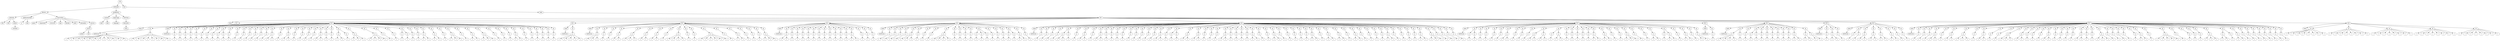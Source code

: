 digraph Tree {
	"t0" [label = "TEI"];
	"t1" [label = "teiHeader"];
	"t2" [label = "fileDesc"];
	"t3" [label = "titleStmt"];
	"t4" [label = "title"];
	"t5" [label = "title"];
	"t6" [label = "author"];
	"t7" [label = "surname"];
	"t8" [label = "publicationStmt"];
	"t9" [label = "p"];
	"t10" [label = "idno"];
	"t11" [label = "sourceDesc"];
	"t12" [label = "genre"];
	"t13" [label = "inspiration"];
	"t14" [label = "structure"];
	"t15" [label = "type"];
	"t16" [label = "periode"];
	"t17" [label = "taille"];
	"t18" [label = "permalien"];
	"t19" [label = "sources"];
	"t20" [label = "source"];
	"t21" [label = "author"];
	"t22" [label = "text"];
	"t23" [label = "profileDesc"];
	"t24" [label = "creation"];
	"t25" [label = "date"];
	"t26" [label = "date"];
	"t27" [label = "langUsage"];
	"t28" [label = "language"];
	"t29" [label = "textClass"];
	"t30" [label = "keywords"];
	"t31" [label = "term"];
	"t32" [label = "text"];
	"t33" [label = "body"];
	"t34" [label = "div1"];
	"t35" [label = "head"];
	"t36" [label = "div2"];
	"t37" [label = "head"];
	"t38" [label = "listPerson"];
	"t39" [label = "sp"];
	"t40" [label = "p"];
	"t41" [label = "s"];
	"t42" [label = "s"];
	"t43" [label = "s"];
	"t44" [label = "s"];
	"t45" [label = "s"];
	"t46" [label = "s"];
	"t47" [label = "s"];
	"t48" [label = "s"];
	"t49" [label = "s"];
	"t50" [label = "s"];
	"t51" [label = "s"];
	"t52" [label = "s"];
	"t53" [label = "p"];
	"t54" [label = "s"];
	"t55" [label = "s"];
	"t56" [label = "s"];
	"t57" [label = "s"];
	"t58" [label = "s"];
	"t59" [label = "s"];
	"t60" [label = "s"];
	"t61" [label = "s"];
	"t62" [label = "div2"];
	"t63" [label = "head"];
	"t64" [label = "listPerson"];
	"t65" [label = "sp"];
	"t66" [label = "p"];
	"t67" [label = "s"];
	"t68" [label = "sp"];
	"t69" [label = "p"];
	"t70" [label = "s"];
	"t71" [label = "sp"];
	"t72" [label = "p"];
	"t73" [label = "s"];
	"t74" [label = "sp"];
	"t75" [label = "p"];
	"t76" [label = "s"];
	"t77" [label = "sp"];
	"t78" [label = "p"];
	"t79" [label = "s"];
	"t80" [label = "sp"];
	"t81" [label = "p"];
	"t82" [label = "s"];
	"t83" [label = "sp"];
	"t84" [label = "p"];
	"t85" [label = "s"];
	"t86" [label = "sp"];
	"t87" [label = "p"];
	"t88" [label = "s"];
	"t89" [label = "sp"];
	"t90" [label = "p"];
	"t91" [label = "s"];
	"t92" [label = "p"];
	"t93" [label = "s"];
	"t94" [label = "sp"];
	"t95" [label = "p"];
	"t96" [label = "s"];
	"t97" [label = "sp"];
	"t98" [label = "p"];
	"t99" [label = "s"];
	"t100" [label = "sp"];
	"t101" [label = "p"];
	"t102" [label = "s"];
	"t103" [label = "sp"];
	"t104" [label = "p"];
	"t105" [label = "s"];
	"t106" [label = "sp"];
	"t107" [label = "p"];
	"t108" [label = "s"];
	"t109" [label = "sp"];
	"t110" [label = "p"];
	"t111" [label = "s"];
	"t112" [label = "sp"];
	"t113" [label = "p"];
	"t114" [label = "s"];
	"t115" [label = "sp"];
	"t116" [label = "p"];
	"t117" [label = "s"];
	"t118" [label = "s"];
	"t119" [label = "sp"];
	"t120" [label = "p"];
	"t121" [label = "s"];
	"t122" [label = "sp"];
	"t123" [label = "p"];
	"t124" [label = "s"];
	"t125" [label = "s"];
	"t126" [label = "sp"];
	"t127" [label = "p"];
	"t128" [label = "s"];
	"t129" [label = "sp"];
	"t130" [label = "p"];
	"t131" [label = "s"];
	"t132" [label = "sp"];
	"t133" [label = "p"];
	"t134" [label = "s"];
	"t135" [label = "sp"];
	"t136" [label = "p"];
	"t137" [label = "s"];
	"t138" [label = "sp"];
	"t139" [label = "p"];
	"t140" [label = "s"];
	"t141" [label = "s"];
	"t142" [label = "sp"];
	"t143" [label = "p"];
	"t144" [label = "s"];
	"t145" [label = "sp"];
	"t146" [label = "p"];
	"t147" [label = "s"];
	"t148" [label = "sp"];
	"t149" [label = "p"];
	"t150" [label = "s"];
	"t151" [label = "s"];
	"t152" [label = "p"];
	"t153" [label = "s"];
	"t154" [label = "sp"];
	"t155" [label = "p"];
	"t156" [label = "s"];
	"t157" [label = "s"];
	"t158" [label = "s"];
	"t159" [label = "sp"];
	"t160" [label = "p"];
	"t161" [label = "s"];
	"t162" [label = "s"];
	"t163" [label = "s"];
	"t164" [label = "s"];
	"t165" [label = "sp"];
	"t166" [label = "p"];
	"t167" [label = "s"];
	"t168" [label = "sp"];
	"t169" [label = "p"];
	"t170" [label = "s"];
	"t171" [label = "sp"];
	"t172" [label = "p"];
	"t173" [label = "s"];
	"t174" [label = "p"];
	"t175" [label = "s"];
	"t176" [label = "sp"];
	"t177" [label = "p"];
	"t178" [label = "s"];
	"t179" [label = "sp"];
	"t180" [label = "p"];
	"t181" [label = "s"];
	"t182" [label = "sp"];
	"t183" [label = "p"];
	"t184" [label = "s"];
	"t185" [label = "s"];
	"t186" [label = "sp"];
	"t187" [label = "p"];
	"t188" [label = "s"];
	"t189" [label = "s"];
	"t190" [label = "sp"];
	"t191" [label = "p"];
	"t192" [label = "s"];
	"t193" [label = "sp"];
	"t194" [label = "p"];
	"t195" [label = "s"];
	"t196" [label = "s"];
	"t197" [label = "s"];
	"t198" [label = "sp"];
	"t199" [label = "p"];
	"t200" [label = "s"];
	"t201" [label = "sp"];
	"t202" [label = "p"];
	"t203" [label = "s"];
	"t204" [label = "s"];
	"t205" [label = "sp"];
	"t206" [label = "p"];
	"t207" [label = "s"];
	"t208" [label = "s"];
	"t209" [label = "s"];
	"t210" [label = "sp"];
	"t211" [label = "p"];
	"t212" [label = "s"];
	"t213" [label = "sp"];
	"t214" [label = "p"];
	"t215" [label = "s"];
	"t216" [label = "sp"];
	"t217" [label = "p"];
	"t218" [label = "s"];
	"t219" [label = "sp"];
	"t220" [label = "p"];
	"t221" [label = "s"];
	"t222" [label = "s"];
	"t223" [label = "sp"];
	"t224" [label = "p"];
	"t225" [label = "s"];
	"t226" [label = "sp"];
	"t227" [label = "p"];
	"t228" [label = "s"];
	"t229" [label = "sp"];
	"t230" [label = "p"];
	"t231" [label = "s"];
	"t232" [label = "sp"];
	"t233" [label = "p"];
	"t234" [label = "s"];
	"t235" [label = "sp"];
	"t236" [label = "p"];
	"t237" [label = "s"];
	"t238" [label = "sp"];
	"t239" [label = "p"];
	"t240" [label = "s"];
	"t241" [label = "div2"];
	"t242" [label = "head"];
	"t243" [label = "listPerson"];
	"t244" [label = "sp"];
	"t245" [label = "p"];
	"t246" [label = "s"];
	"t247" [label = "s"];
	"t248" [label = "s"];
	"t249" [label = "s"];
	"t250" [label = "s"];
	"t251" [label = "div2"];
	"t252" [label = "head"];
	"t253" [label = "listPerson"];
	"t254" [label = "sp"];
	"t255" [label = "p"];
	"t256" [label = "s"];
	"t257" [label = "s"];
	"t258" [label = "s"];
	"t259" [label = "sp"];
	"t260" [label = "p"];
	"t261" [label = "s"];
	"t262" [label = "sp"];
	"t263" [label = "p"];
	"t264" [label = "s"];
	"t265" [label = "sp"];
	"t266" [label = "p"];
	"t267" [label = "s"];
	"t268" [label = "s"];
	"t269" [label = "sp"];
	"t270" [label = "p"];
	"t271" [label = "s"];
	"t272" [label = "s"];
	"t273" [label = "s"];
	"t274" [label = "sp"];
	"t275" [label = "p"];
	"t276" [label = "s"];
	"t277" [label = "s"];
	"t278" [label = "sp"];
	"t279" [label = "p"];
	"t280" [label = "s"];
	"t281" [label = "s"];
	"t282" [label = "sp"];
	"t283" [label = "p"];
	"t284" [label = "s"];
	"t285" [label = "sp"];
	"t286" [label = "p"];
	"t287" [label = "s"];
	"t288" [label = "s"];
	"t289" [label = "s"];
	"t290" [label = "s"];
	"t291" [label = "sp"];
	"t292" [label = "p"];
	"t293" [label = "s"];
	"t294" [label = "sp"];
	"t295" [label = "p"];
	"t296" [label = "s"];
	"t297" [label = "sp"];
	"t298" [label = "p"];
	"t299" [label = "s"];
	"t300" [label = "s"];
	"t301" [label = "s"];
	"t302" [label = "s"];
	"t303" [label = "s"];
	"t304" [label = "s"];
	"t305" [label = "sp"];
	"t306" [label = "p"];
	"t307" [label = "s"];
	"t308" [label = "sp"];
	"t309" [label = "p"];
	"t310" [label = "s"];
	"t311" [label = "s"];
	"t312" [label = "sp"];
	"t313" [label = "p"];
	"t314" [label = "s"];
	"t315" [label = "sp"];
	"t316" [label = "p"];
	"t317" [label = "s"];
	"t318" [label = "sp"];
	"t319" [label = "p"];
	"t320" [label = "s"];
	"t321" [label = "sp"];
	"t322" [label = "p"];
	"t323" [label = "s"];
	"t324" [label = "s"];
	"t325" [label = "s"];
	"t326" [label = "div2"];
	"t327" [label = "head"];
	"t328" [label = "listPerson"];
	"t329" [label = "sp"];
	"t330" [label = "p"];
	"t331" [label = "s"];
	"t332" [label = "s"];
	"t333" [label = "sp"];
	"t334" [label = "p"];
	"t335" [label = "s"];
	"t336" [label = "sp"];
	"t337" [label = "p"];
	"t338" [label = "s"];
	"t339" [label = "sp"];
	"t340" [label = "p"];
	"t341" [label = "s"];
	"t342" [label = "sp"];
	"t343" [label = "p"];
	"t344" [label = "s"];
	"t345" [label = "sp"];
	"t346" [label = "p"];
	"t347" [label = "s"];
	"t348" [label = "sp"];
	"t349" [label = "p"];
	"t350" [label = "s"];
	"t351" [label = "sp"];
	"t352" [label = "p"];
	"t353" [label = "s"];
	"t354" [label = "sp"];
	"t355" [label = "p"];
	"t356" [label = "s"];
	"t357" [label = "sp"];
	"t358" [label = "p"];
	"t359" [label = "s"];
	"t360" [label = "sp"];
	"t361" [label = "p"];
	"t362" [label = "s"];
	"t363" [label = "sp"];
	"t364" [label = "p"];
	"t365" [label = "s"];
	"t366" [label = "sp"];
	"t367" [label = "p"];
	"t368" [label = "s"];
	"t369" [label = "s"];
	"t370" [label = "sp"];
	"t371" [label = "p"];
	"t372" [label = "s"];
	"t373" [label = "sp"];
	"t374" [label = "p"];
	"t375" [label = "s"];
	"t376" [label = "sp"];
	"t377" [label = "p"];
	"t378" [label = "s"];
	"t379" [label = "div2"];
	"t380" [label = "head"];
	"t381" [label = "listPerson"];
	"t382" [label = "sp"];
	"t383" [label = "p"];
	"t384" [label = "s"];
	"t385" [label = "sp"];
	"t386" [label = "p"];
	"t387" [label = "s"];
	"t388" [label = "sp"];
	"t389" [label = "p"];
	"t390" [label = "s"];
	"t391" [label = "sp"];
	"t392" [label = "p"];
	"t393" [label = "s"];
	"t394" [label = "sp"];
	"t395" [label = "p"];
	"t396" [label = "s"];
	"t397" [label = "s"];
	"t398" [label = "s"];
	"t399" [label = "sp"];
	"t400" [label = "p"];
	"t401" [label = "s"];
	"t402" [label = "sp"];
	"t403" [label = "p"];
	"t404" [label = "s"];
	"t405" [label = "sp"];
	"t406" [label = "p"];
	"t407" [label = "s"];
	"t408" [label = "sp"];
	"t409" [label = "p"];
	"t410" [label = "s"];
	"t411" [label = "s"];
	"t412" [label = "s"];
	"t413" [label = "s"];
	"t414" [label = "sp"];
	"t415" [label = "p"];
	"t416" [label = "s"];
	"t417" [label = "sp"];
	"t418" [label = "p"];
	"t419" [label = "s"];
	"t420" [label = "sp"];
	"t421" [label = "p"];
	"t422" [label = "s"];
	"t423" [label = "sp"];
	"t424" [label = "p"];
	"t425" [label = "s"];
	"t426" [label = "sp"];
	"t427" [label = "p"];
	"t428" [label = "s"];
	"t429" [label = "p"];
	"t430" [label = "s"];
	"t431" [label = "p"];
	"t432" [label = "s"];
	"t433" [label = "sp"];
	"t434" [label = "p"];
	"t435" [label = "s"];
	"t436" [label = "sp"];
	"t437" [label = "p"];
	"t438" [label = "s"];
	"t439" [label = "sp"];
	"t440" [label = "p"];
	"t441" [label = "s"];
	"t442" [label = "sp"];
	"t443" [label = "p"];
	"t444" [label = "s"];
	"t445" [label = "p"];
	"t446" [label = "s"];
	"t447" [label = "sp"];
	"t448" [label = "p"];
	"t449" [label = "s"];
	"t450" [label = "s"];
	"t451" [label = "sp"];
	"t452" [label = "p"];
	"t453" [label = "s"];
	"t454" [label = "div2"];
	"t455" [label = "head"];
	"t456" [label = "listPerson"];
	"t457" [label = "sp"];
	"t458" [label = "p"];
	"t459" [label = "s"];
	"t460" [label = "sp"];
	"t461" [label = "p"];
	"t462" [label = "s"];
	"t463" [label = "sp"];
	"t464" [label = "p"];
	"t465" [label = "s"];
	"t466" [label = "sp"];
	"t467" [label = "p"];
	"t468" [label = "s"];
	"t469" [label = "sp"];
	"t470" [label = "p"];
	"t471" [label = "s"];
	"t472" [label = "s"];
	"t473" [label = "p"];
	"t474" [label = "s"];
	"t475" [label = "sp"];
	"t476" [label = "p"];
	"t477" [label = "s"];
	"t478" [label = "sp"];
	"t479" [label = "p"];
	"t480" [label = "s"];
	"t481" [label = "s"];
	"t482" [label = "sp"];
	"t483" [label = "p"];
	"t484" [label = "s"];
	"t485" [label = "sp"];
	"t486" [label = "p"];
	"t487" [label = "s"];
	"t488" [label = "s"];
	"t489" [label = "sp"];
	"t490" [label = "p"];
	"t491" [label = "s"];
	"t492" [label = "sp"];
	"t493" [label = "p"];
	"t494" [label = "s"];
	"t495" [label = "sp"];
	"t496" [label = "p"];
	"t497" [label = "s"];
	"t498" [label = "sp"];
	"t499" [label = "p"];
	"t500" [label = "s"];
	"t501" [label = "sp"];
	"t502" [label = "p"];
	"t503" [label = "s"];
	"t504" [label = "sp"];
	"t505" [label = "p"];
	"t506" [label = "s"];
	"t507" [label = "sp"];
	"t508" [label = "p"];
	"t509" [label = "s"];
	"t510" [label = "sp"];
	"t511" [label = "p"];
	"t512" [label = "s"];
	"t513" [label = "sp"];
	"t514" [label = "p"];
	"t515" [label = "s"];
	"t516" [label = "sp"];
	"t517" [label = "p"];
	"t518" [label = "s"];
	"t519" [label = "s"];
	"t520" [label = "sp"];
	"t521" [label = "p"];
	"t522" [label = "s"];
	"t523" [label = "sp"];
	"t524" [label = "p"];
	"t525" [label = "s"];
	"t526" [label = "p"];
	"t527" [label = "s"];
	"t528" [label = "sp"];
	"t529" [label = "p"];
	"t530" [label = "s"];
	"t531" [label = "s"];
	"t532" [label = "sp"];
	"t533" [label = "p"];
	"t534" [label = "s"];
	"t535" [label = "s"];
	"t536" [label = "sp"];
	"t537" [label = "p"];
	"t538" [label = "s"];
	"t539" [label = "sp"];
	"t540" [label = "p"];
	"t541" [label = "s"];
	"t542" [label = "sp"];
	"t543" [label = "p"];
	"t544" [label = "s"];
	"t545" [label = "sp"];
	"t546" [label = "p"];
	"t547" [label = "s"];
	"t548" [label = "s"];
	"t549" [label = "sp"];
	"t550" [label = "p"];
	"t551" [label = "s"];
	"t552" [label = "sp"];
	"t553" [label = "p"];
	"t554" [label = "s"];
	"t555" [label = "sp"];
	"t556" [label = "p"];
	"t557" [label = "s"];
	"t558" [label = "sp"];
	"t559" [label = "p"];
	"t560" [label = "s"];
	"t561" [label = "sp"];
	"t562" [label = "p"];
	"t563" [label = "s"];
	"t564" [label = "s"];
	"t565" [label = "sp"];
	"t566" [label = "p"];
	"t567" [label = "s"];
	"t568" [label = "sp"];
	"t569" [label = "p"];
	"t570" [label = "s"];
	"t571" [label = "sp"];
	"t572" [label = "p"];
	"t573" [label = "s"];
	"t574" [label = "s"];
	"t575" [label = "sp"];
	"t576" [label = "p"];
	"t577" [label = "s"];
	"t578" [label = "sp"];
	"t579" [label = "p"];
	"t580" [label = "s"];
	"t581" [label = "sp"];
	"t582" [label = "p"];
	"t583" [label = "s"];
	"t584" [label = "sp"];
	"t585" [label = "p"];
	"t586" [label = "s"];
	"t587" [label = "sp"];
	"t588" [label = "p"];
	"t589" [label = "s"];
	"t590" [label = "sp"];
	"t591" [label = "p"];
	"t592" [label = "s"];
	"t593" [label = "s"];
	"t594" [label = "sp"];
	"t595" [label = "p"];
	"t596" [label = "s"];
	"t597" [label = "sp"];
	"t598" [label = "p"];
	"t599" [label = "s"];
	"t600" [label = "s"];
	"t601" [label = "sp"];
	"t602" [label = "p"];
	"t603" [label = "s"];
	"t604" [label = "s"];
	"t605" [label = "sp"];
	"t606" [label = "p"];
	"t607" [label = "s"];
	"t608" [label = "sp"];
	"t609" [label = "p"];
	"t610" [label = "s"];
	"t611" [label = "s"];
	"t612" [label = "sp"];
	"t613" [label = "p"];
	"t614" [label = "s"];
	"t615" [label = "sp"];
	"t616" [label = "p"];
	"t617" [label = "s"];
	"t618" [label = "sp"];
	"t619" [label = "p"];
	"t620" [label = "s"];
	"t621" [label = "sp"];
	"t622" [label = "p"];
	"t623" [label = "s"];
	"t624" [label = "sp"];
	"t625" [label = "p"];
	"t626" [label = "s"];
	"t627" [label = "s"];
	"t628" [label = "sp"];
	"t629" [label = "p"];
	"t630" [label = "s"];
	"t631" [label = "sp"];
	"t632" [label = "p"];
	"t633" [label = "s"];
	"t634" [label = "sp"];
	"t635" [label = "p"];
	"t636" [label = "s"];
	"t637" [label = "sp"];
	"t638" [label = "p"];
	"t639" [label = "s"];
	"t640" [label = "sp"];
	"t641" [label = "p"];
	"t642" [label = "s"];
	"t643" [label = "s"];
	"t644" [label = "sp"];
	"t645" [label = "p"];
	"t646" [label = "s"];
	"t647" [label = "s"];
	"t648" [label = "s"];
	"t649" [label = "sp"];
	"t650" [label = "p"];
	"t651" [label = "s"];
	"t652" [label = "sp"];
	"t653" [label = "p"];
	"t654" [label = "s"];
	"t655" [label = "sp"];
	"t656" [label = "p"];
	"t657" [label = "s"];
	"t658" [label = "sp"];
	"t659" [label = "p"];
	"t660" [label = "s"];
	"t661" [label = "div2"];
	"t662" [label = "head"];
	"t663" [label = "listPerson"];
	"t664" [label = "sp"];
	"t665" [label = "p"];
	"t666" [label = "s"];
	"t667" [label = "p"];
	"t668" [label = "s"];
	"t669" [label = "sp"];
	"t670" [label = "p"];
	"t671" [label = "s"];
	"t672" [label = "sp"];
	"t673" [label = "p"];
	"t674" [label = "s"];
	"t675" [label = "sp"];
	"t676" [label = "p"];
	"t677" [label = "s"];
	"t678" [label = "sp"];
	"t679" [label = "p"];
	"t680" [label = "s"];
	"t681" [label = "sp"];
	"t682" [label = "p"];
	"t683" [label = "s"];
	"t684" [label = "s"];
	"t685" [label = "sp"];
	"t686" [label = "p"];
	"t687" [label = "s"];
	"t688" [label = "sp"];
	"t689" [label = "p"];
	"t690" [label = "s"];
	"t691" [label = "sp"];
	"t692" [label = "p"];
	"t693" [label = "s"];
	"t694" [label = "sp"];
	"t695" [label = "p"];
	"t696" [label = "s"];
	"t697" [label = "s"];
	"t698" [label = "p"];
	"t699" [label = "s"];
	"t700" [label = "s"];
	"t701" [label = "sp"];
	"t702" [label = "p"];
	"t703" [label = "s"];
	"t704" [label = "p"];
	"t705" [label = "s"];
	"t706" [label = "s"];
	"t707" [label = "sp"];
	"t708" [label = "p"];
	"t709" [label = "s"];
	"t710" [label = "sp"];
	"t711" [label = "p"];
	"t712" [label = "s"];
	"t713" [label = "sp"];
	"t714" [label = "p"];
	"t715" [label = "s"];
	"t716" [label = "sp"];
	"t717" [label = "p"];
	"t718" [label = "s"];
	"t719" [label = "sp"];
	"t720" [label = "p"];
	"t721" [label = "s"];
	"t722" [label = "sp"];
	"t723" [label = "p"];
	"t724" [label = "s"];
	"t725" [label = "s"];
	"t726" [label = "sp"];
	"t727" [label = "p"];
	"t728" [label = "s"];
	"t729" [label = "s"];
	"t730" [label = "sp"];
	"t731" [label = "p"];
	"t732" [label = "s"];
	"t733" [label = "sp"];
	"t734" [label = "p"];
	"t735" [label = "s"];
	"t736" [label = "sp"];
	"t737" [label = "p"];
	"t738" [label = "s"];
	"t739" [label = "s"];
	"t740" [label = "s"];
	"t741" [label = "sp"];
	"t742" [label = "p"];
	"t743" [label = "s"];
	"t744" [label = "sp"];
	"t745" [label = "p"];
	"t746" [label = "s"];
	"t747" [label = "sp"];
	"t748" [label = "p"];
	"t749" [label = "s"];
	"t750" [label = "s"];
	"t751" [label = "sp"];
	"t752" [label = "p"];
	"t753" [label = "s"];
	"t754" [label = "p"];
	"t755" [label = "s"];
	"t756" [label = "s"];
	"t757" [label = "sp"];
	"t758" [label = "p"];
	"t759" [label = "s"];
	"t760" [label = "sp"];
	"t761" [label = "p"];
	"t762" [label = "s"];
	"t763" [label = "s"];
	"t764" [label = "sp"];
	"t765" [label = "p"];
	"t766" [label = "s"];
	"t767" [label = "sp"];
	"t768" [label = "p"];
	"t769" [label = "s"];
	"t770" [label = "s"];
	"t771" [label = "div2"];
	"t772" [label = "head"];
	"t773" [label = "listPerson"];
	"t774" [label = "sp"];
	"t775" [label = "p"];
	"t776" [label = "s"];
	"t777" [label = "div2"];
	"t778" [label = "head"];
	"t779" [label = "listPerson"];
	"t780" [label = "sp"];
	"t781" [label = "p"];
	"t782" [label = "s"];
	"t783" [label = "s"];
	"t784" [label = "s"];
	"t785" [label = "s"];
	"t786" [label = "p"];
	"t787" [label = "s"];
	"t788" [label = "sp"];
	"t789" [label = "p"];
	"t790" [label = "s"];
	"t791" [label = "sp"];
	"t792" [label = "p"];
	"t793" [label = "s"];
	"t794" [label = "p"];
	"t795" [label = "s"];
	"t796" [label = "sp"];
	"t797" [label = "p"];
	"t798" [label = "s"];
	"t799" [label = "sp"];
	"t800" [label = "p"];
	"t801" [label = "s"];
	"t802" [label = "sp"];
	"t803" [label = "p"];
	"t804" [label = "s"];
	"t805" [label = "sp"];
	"t806" [label = "p"];
	"t807" [label = "s"];
	"t808" [label = "sp"];
	"t809" [label = "p"];
	"t810" [label = "s"];
	"t811" [label = "sp"];
	"t812" [label = "p"];
	"t813" [label = "s"];
	"t814" [label = "sp"];
	"t815" [label = "p"];
	"t816" [label = "s"];
	"t817" [label = "s"];
	"t818" [label = "sp"];
	"t819" [label = "p"];
	"t820" [label = "s"];
	"t821" [label = "s"];
	"t822" [label = "p"];
	"t823" [label = "s"];
	"t824" [label = "s"];
	"t825" [label = "div2"];
	"t826" [label = "head"];
	"t827" [label = "listPerson"];
	"t828" [label = "sp"];
	"t829" [label = "p"];
	"t830" [label = "s"];
	"t831" [label = "sp"];
	"t832" [label = "p"];
	"t833" [label = "s"];
	"t834" [label = "s"];
	"t835" [label = "sp"];
	"t836" [label = "p"];
	"t837" [label = "s"];
	"t838" [label = "div2"];
	"t839" [label = "head"];
	"t840" [label = "listPerson"];
	"t841" [label = "sp"];
	"t842" [label = "p"];
	"t843" [label = "s"];
	"t844" [label = "p"];
	"t845" [label = "s"];
	"t846" [label = "sp"];
	"t847" [label = "p"];
	"t848" [label = "s"];
	"t849" [label = "s"];
	"t850" [label = "sp"];
	"t851" [label = "p"];
	"t852" [label = "s"];
	"t853" [label = "s"];
	"t854" [label = "sp"];
	"t855" [label = "p"];
	"t856" [label = "s"];
	"t857" [label = "s"];
	"t858" [label = "sp"];
	"t859" [label = "p"];
	"t860" [label = "s"];
	"t861" [label = "s"];
	"t862" [label = "sp"];
	"t863" [label = "p"];
	"t864" [label = "s"];
	"t865" [label = "sp"];
	"t866" [label = "p"];
	"t867" [label = "s"];
	"t868" [label = "div2"];
	"t869" [label = "head"];
	"t870" [label = "listPerson"];
	"t871" [label = "sp"];
	"t872" [label = "p"];
	"t873" [label = "s"];
	"t874" [label = "sp"];
	"t875" [label = "p"];
	"t876" [label = "s"];
	"t877" [label = "sp"];
	"t878" [label = "p"];
	"t879" [label = "s"];
	"t880" [label = "sp"];
	"t881" [label = "p"];
	"t882" [label = "s"];
	"t883" [label = "s"];
	"t884" [label = "sp"];
	"t885" [label = "p"];
	"t886" [label = "s"];
	"t887" [label = "sp"];
	"t888" [label = "p"];
	"t889" [label = "s"];
	"t890" [label = "s"];
	"t891" [label = "sp"];
	"t892" [label = "p"];
	"t893" [label = "s"];
	"t894" [label = "s"];
	"t895" [label = "s"];
	"t896" [label = "sp"];
	"t897" [label = "p"];
	"t898" [label = "s"];
	"t899" [label = "sp"];
	"t900" [label = "p"];
	"t901" [label = "s"];
	"t902" [label = "s"];
	"t903" [label = "sp"];
	"t904" [label = "p"];
	"t905" [label = "s"];
	"t906" [label = "sp"];
	"t907" [label = "p"];
	"t908" [label = "s"];
	"t909" [label = "sp"];
	"t910" [label = "p"];
	"t911" [label = "s"];
	"t912" [label = "s"];
	"t913" [label = "s"];
	"t914" [label = "sp"];
	"t915" [label = "p"];
	"t916" [label = "s"];
	"t917" [label = "s"];
	"t918" [label = "sp"];
	"t919" [label = "p"];
	"t920" [label = "s"];
	"t921" [label = "sp"];
	"t922" [label = "p"];
	"t923" [label = "s"];
	"t924" [label = "sp"];
	"t925" [label = "p"];
	"t926" [label = "s"];
	"t927" [label = "sp"];
	"t928" [label = "p"];
	"t929" [label = "s"];
	"t930" [label = "s"];
	"t931" [label = "sp"];
	"t932" [label = "p"];
	"t933" [label = "s"];
	"t934" [label = "sp"];
	"t935" [label = "p"];
	"t936" [label = "s"];
	"t937" [label = "sp"];
	"t938" [label = "p"];
	"t939" [label = "s"];
	"t940" [label = "sp"];
	"t941" [label = "p"];
	"t942" [label = "s"];
	"t943" [label = "sp"];
	"t944" [label = "p"];
	"t945" [label = "s"];
	"t946" [label = "s"];
	"t947" [label = "sp"];
	"t948" [label = "p"];
	"t949" [label = "s"];
	"t950" [label = "sp"];
	"t951" [label = "p"];
	"t952" [label = "s"];
	"t953" [label = "sp"];
	"t954" [label = "p"];
	"t955" [label = "s"];
	"t956" [label = "s"];
	"t957" [label = "s"];
	"t958" [label = "sp"];
	"t959" [label = "p"];
	"t960" [label = "s"];
	"t961" [label = "sp"];
	"t962" [label = "p"];
	"t963" [label = "s"];
	"t964" [label = "sp"];
	"t965" [label = "p"];
	"t966" [label = "s"];
	"t967" [label = "sp"];
	"t968" [label = "p"];
	"t969" [label = "s"];
	"t970" [label = "sp"];
	"t971" [label = "p"];
	"t972" [label = "s"];
	"t973" [label = "sp"];
	"t974" [label = "p"];
	"t975" [label = "s"];
	"t976" [label = "s"];
	"t977" [label = "sp"];
	"t978" [label = "p"];
	"t979" [label = "s"];
	"t980" [label = "sp"];
	"t981" [label = "p"];
	"t982" [label = "s"];
	"t983" [label = "s"];
	"t984" [label = "s"];
	"t985" [label = "s"];
	"t986" [label = "s"];
	"t987" [label = "sp"];
	"t988" [label = "p"];
	"t989" [label = "s"];
	"t990" [label = "sp"];
	"t991" [label = "p"];
	"t992" [label = "s"];
	"t993" [label = "sp"];
	"t994" [label = "p"];
	"t995" [label = "s"];
	"t996" [label = "sp"];
	"t997" [label = "p"];
	"t998" [label = "s"];
	"t999" [label = "sp"];
	"t1000" [label = "p"];
	"t1001" [label = "s"];
	"t1002" [label = "s"];
	"t1003" [label = "s"];
	"t1004" [label = "sp"];
	"t1005" [label = "p"];
	"t1006" [label = "s"];
	"t1007" [label = "s"];
	"t1008" [label = "p"];
	"t1009" [label = "s"];
	"t1010" [label = "sp"];
	"t1011" [label = "p"];
	"t1012" [label = "s"];
	"t1013" [label = "s"];
	"t1014" [label = "sp"];
	"t1015" [label = "p"];
	"t1016" [label = "s"];
	"t1017" [label = "sp"];
	"t1018" [label = "p"];
	"t1019" [label = "s"];
	"t1020" [label = "sp"];
	"t1021" [label = "p"];
	"t1022" [label = "s"];
	"t1023" [label = "sp"];
	"t1024" [label = "p"];
	"t1025" [label = "s"];
	"t1026" [label = "sp"];
	"t1027" [label = "p"];
	"t1028" [label = "s"];
	"t1029" [label = "sp"];
	"t1030" [label = "p"];
	"t1031" [label = "s"];
	"t1032" [label = "sp"];
	"t1033" [label = "p"];
	"t1034" [label = "s"];
	"t1035" [label = "sp"];
	"t1036" [label = "p"];
	"t1037" [label = "s"];
	"t1038" [label = "div2"];
	"t1039" [label = "head"];
	"t1040" [label = "sp"];
	"t1041" [label = "l"];
	"t1042" [label = "l"];
	"t1043" [label = "l"];
	"t1044" [label = "l"];
	"t1045" [label = "l"];
	"t1046" [label = "l"];
	"t1047" [label = "l"];
	"t1048" [label = "l"];
	"t1049" [label = "sp"];
	"t1050" [label = "l"];
	"t1051" [label = "l"];
	"t1052" [label = "l"];
	"t1053" [label = "l"];
	"t1054" [label = "l"];
	"t1055" [label = "l"];
	"t1056" [label = "l"];
	"t1057" [label = "l"];
	"t1058" [label = "sp"];
	"t1059" [label = "l"];
	"t1060" [label = "l"];
	"t1061" [label = "l"];
	"t1062" [label = "l"];
	"t1063" [label = "l"];
	"t1064" [label = "l"];
	"t1065" [label = "l"];
	"t1066" [label = "l"];
	"t1067" [label = "sp"];
	"t1068" [label = "l"];
	"t1069" [label = "l"];
	"t1070" [label = "l"];
	"t1071" [label = "l"];
	"t1072" [label = "l"];
	"t1073" [label = "l"];
	"t1074" [label = "l"];
	"t1075" [label = "l"];
	"t1076" [label = "sp"];
	"t1077" [label = "l"];
	"t1078" [label = "l"];
	"t1079" [label = "l"];
	"t1080" [label = "l"];
	"t1081" [label = "l"];
	"t1082" [label = "l"];
	"t1083" [label = "l"];
	"t1084" [label = "l"];
	"t0" -> "t1";
	"t1" -> "t2";
	"t2" -> "t3";
	"t3" -> "t4";
	"t3" -> "t5";
	"t3" -> "t6";
	"t6" -> "t7";
	"t2" -> "t8";
	"t8" -> "t9";
	"t8" -> "t10";
	"t2" -> "t11";
	"t11" -> "t12";
	"t11" -> "t13";
	"t11" -> "t14";
	"t11" -> "t15";
	"t11" -> "t16";
	"t11" -> "t17";
	"t11" -> "t18";
	"t11" -> "t19";
	"t19" -> "t20";
	"t20" -> "t21";
	"t20" -> "t22";
	"t1" -> "t23";
	"t23" -> "t24";
	"t24" -> "t25";
	"t24" -> "t26";
	"t23" -> "t27";
	"t27" -> "t28";
	"t23" -> "t29";
	"t29" -> "t30";
	"t30" -> "t31";
	"t0" -> "t32";
	"t32" -> "t33";
	"t33" -> "t34";
	"t34" -> "t35";
	"t34" -> "t36";
	"t36" -> "t37";
	"t37" -> "t38";
	"t36" -> "t39";
	"t39" -> "t40";
	"t40" -> "t41";
	"t40" -> "t42";
	"t40" -> "t43";
	"t40" -> "t44";
	"t40" -> "t45";
	"t40" -> "t46";
	"t40" -> "t47";
	"t40" -> "t48";
	"t40" -> "t49";
	"t40" -> "t50";
	"t40" -> "t51";
	"t40" -> "t52";
	"t39" -> "t53";
	"t53" -> "t54";
	"t53" -> "t55";
	"t53" -> "t56";
	"t53" -> "t57";
	"t53" -> "t58";
	"t53" -> "t59";
	"t53" -> "t60";
	"t53" -> "t61";
	"t34" -> "t62";
	"t62" -> "t63";
	"t63" -> "t64";
	"t62" -> "t65";
	"t65" -> "t66";
	"t66" -> "t67";
	"t62" -> "t68";
	"t68" -> "t69";
	"t69" -> "t70";
	"t62" -> "t71";
	"t71" -> "t72";
	"t72" -> "t73";
	"t62" -> "t74";
	"t74" -> "t75";
	"t75" -> "t76";
	"t62" -> "t77";
	"t77" -> "t78";
	"t78" -> "t79";
	"t62" -> "t80";
	"t80" -> "t81";
	"t81" -> "t82";
	"t62" -> "t83";
	"t83" -> "t84";
	"t84" -> "t85";
	"t62" -> "t86";
	"t86" -> "t87";
	"t87" -> "t88";
	"t62" -> "t89";
	"t89" -> "t90";
	"t90" -> "t91";
	"t89" -> "t92";
	"t92" -> "t93";
	"t62" -> "t94";
	"t94" -> "t95";
	"t95" -> "t96";
	"t62" -> "t97";
	"t97" -> "t98";
	"t98" -> "t99";
	"t62" -> "t100";
	"t100" -> "t101";
	"t101" -> "t102";
	"t62" -> "t103";
	"t103" -> "t104";
	"t104" -> "t105";
	"t62" -> "t106";
	"t106" -> "t107";
	"t107" -> "t108";
	"t62" -> "t109";
	"t109" -> "t110";
	"t110" -> "t111";
	"t62" -> "t112";
	"t112" -> "t113";
	"t113" -> "t114";
	"t62" -> "t115";
	"t115" -> "t116";
	"t116" -> "t117";
	"t116" -> "t118";
	"t62" -> "t119";
	"t119" -> "t120";
	"t120" -> "t121";
	"t62" -> "t122";
	"t122" -> "t123";
	"t123" -> "t124";
	"t123" -> "t125";
	"t62" -> "t126";
	"t126" -> "t127";
	"t127" -> "t128";
	"t62" -> "t129";
	"t129" -> "t130";
	"t130" -> "t131";
	"t62" -> "t132";
	"t132" -> "t133";
	"t133" -> "t134";
	"t62" -> "t135";
	"t135" -> "t136";
	"t136" -> "t137";
	"t62" -> "t138";
	"t138" -> "t139";
	"t139" -> "t140";
	"t139" -> "t141";
	"t62" -> "t142";
	"t142" -> "t143";
	"t143" -> "t144";
	"t62" -> "t145";
	"t145" -> "t146";
	"t146" -> "t147";
	"t62" -> "t148";
	"t148" -> "t149";
	"t149" -> "t150";
	"t149" -> "t151";
	"t148" -> "t152";
	"t152" -> "t153";
	"t62" -> "t154";
	"t154" -> "t155";
	"t155" -> "t156";
	"t155" -> "t157";
	"t155" -> "t158";
	"t62" -> "t159";
	"t159" -> "t160";
	"t160" -> "t161";
	"t160" -> "t162";
	"t160" -> "t163";
	"t160" -> "t164";
	"t62" -> "t165";
	"t165" -> "t166";
	"t166" -> "t167";
	"t62" -> "t168";
	"t168" -> "t169";
	"t169" -> "t170";
	"t62" -> "t171";
	"t171" -> "t172";
	"t172" -> "t173";
	"t171" -> "t174";
	"t174" -> "t175";
	"t62" -> "t176";
	"t176" -> "t177";
	"t177" -> "t178";
	"t62" -> "t179";
	"t179" -> "t180";
	"t180" -> "t181";
	"t62" -> "t182";
	"t182" -> "t183";
	"t183" -> "t184";
	"t183" -> "t185";
	"t62" -> "t186";
	"t186" -> "t187";
	"t187" -> "t188";
	"t187" -> "t189";
	"t62" -> "t190";
	"t190" -> "t191";
	"t191" -> "t192";
	"t62" -> "t193";
	"t193" -> "t194";
	"t194" -> "t195";
	"t194" -> "t196";
	"t194" -> "t197";
	"t62" -> "t198";
	"t198" -> "t199";
	"t199" -> "t200";
	"t62" -> "t201";
	"t201" -> "t202";
	"t202" -> "t203";
	"t202" -> "t204";
	"t62" -> "t205";
	"t205" -> "t206";
	"t206" -> "t207";
	"t206" -> "t208";
	"t206" -> "t209";
	"t62" -> "t210";
	"t210" -> "t211";
	"t211" -> "t212";
	"t62" -> "t213";
	"t213" -> "t214";
	"t214" -> "t215";
	"t62" -> "t216";
	"t216" -> "t217";
	"t217" -> "t218";
	"t62" -> "t219";
	"t219" -> "t220";
	"t220" -> "t221";
	"t220" -> "t222";
	"t62" -> "t223";
	"t223" -> "t224";
	"t224" -> "t225";
	"t62" -> "t226";
	"t226" -> "t227";
	"t227" -> "t228";
	"t62" -> "t229";
	"t229" -> "t230";
	"t230" -> "t231";
	"t62" -> "t232";
	"t232" -> "t233";
	"t233" -> "t234";
	"t62" -> "t235";
	"t235" -> "t236";
	"t236" -> "t237";
	"t62" -> "t238";
	"t238" -> "t239";
	"t239" -> "t240";
	"t34" -> "t241";
	"t241" -> "t242";
	"t242" -> "t243";
	"t241" -> "t244";
	"t244" -> "t245";
	"t245" -> "t246";
	"t245" -> "t247";
	"t245" -> "t248";
	"t245" -> "t249";
	"t245" -> "t250";
	"t34" -> "t251";
	"t251" -> "t252";
	"t252" -> "t253";
	"t251" -> "t254";
	"t254" -> "t255";
	"t255" -> "t256";
	"t255" -> "t257";
	"t255" -> "t258";
	"t251" -> "t259";
	"t259" -> "t260";
	"t260" -> "t261";
	"t251" -> "t262";
	"t262" -> "t263";
	"t263" -> "t264";
	"t251" -> "t265";
	"t265" -> "t266";
	"t266" -> "t267";
	"t266" -> "t268";
	"t251" -> "t269";
	"t269" -> "t270";
	"t270" -> "t271";
	"t270" -> "t272";
	"t270" -> "t273";
	"t251" -> "t274";
	"t274" -> "t275";
	"t275" -> "t276";
	"t275" -> "t277";
	"t251" -> "t278";
	"t278" -> "t279";
	"t279" -> "t280";
	"t279" -> "t281";
	"t251" -> "t282";
	"t282" -> "t283";
	"t283" -> "t284";
	"t251" -> "t285";
	"t285" -> "t286";
	"t286" -> "t287";
	"t286" -> "t288";
	"t286" -> "t289";
	"t286" -> "t290";
	"t251" -> "t291";
	"t291" -> "t292";
	"t292" -> "t293";
	"t251" -> "t294";
	"t294" -> "t295";
	"t295" -> "t296";
	"t251" -> "t297";
	"t297" -> "t298";
	"t298" -> "t299";
	"t298" -> "t300";
	"t298" -> "t301";
	"t298" -> "t302";
	"t298" -> "t303";
	"t298" -> "t304";
	"t251" -> "t305";
	"t305" -> "t306";
	"t306" -> "t307";
	"t251" -> "t308";
	"t308" -> "t309";
	"t309" -> "t310";
	"t309" -> "t311";
	"t251" -> "t312";
	"t312" -> "t313";
	"t313" -> "t314";
	"t251" -> "t315";
	"t315" -> "t316";
	"t316" -> "t317";
	"t251" -> "t318";
	"t318" -> "t319";
	"t319" -> "t320";
	"t251" -> "t321";
	"t321" -> "t322";
	"t322" -> "t323";
	"t322" -> "t324";
	"t322" -> "t325";
	"t34" -> "t326";
	"t326" -> "t327";
	"t327" -> "t328";
	"t326" -> "t329";
	"t329" -> "t330";
	"t330" -> "t331";
	"t330" -> "t332";
	"t326" -> "t333";
	"t333" -> "t334";
	"t334" -> "t335";
	"t326" -> "t336";
	"t336" -> "t337";
	"t337" -> "t338";
	"t326" -> "t339";
	"t339" -> "t340";
	"t340" -> "t341";
	"t326" -> "t342";
	"t342" -> "t343";
	"t343" -> "t344";
	"t326" -> "t345";
	"t345" -> "t346";
	"t346" -> "t347";
	"t326" -> "t348";
	"t348" -> "t349";
	"t349" -> "t350";
	"t326" -> "t351";
	"t351" -> "t352";
	"t352" -> "t353";
	"t326" -> "t354";
	"t354" -> "t355";
	"t355" -> "t356";
	"t326" -> "t357";
	"t357" -> "t358";
	"t358" -> "t359";
	"t326" -> "t360";
	"t360" -> "t361";
	"t361" -> "t362";
	"t326" -> "t363";
	"t363" -> "t364";
	"t364" -> "t365";
	"t326" -> "t366";
	"t366" -> "t367";
	"t367" -> "t368";
	"t367" -> "t369";
	"t326" -> "t370";
	"t370" -> "t371";
	"t371" -> "t372";
	"t326" -> "t373";
	"t373" -> "t374";
	"t374" -> "t375";
	"t326" -> "t376";
	"t376" -> "t377";
	"t377" -> "t378";
	"t34" -> "t379";
	"t379" -> "t380";
	"t380" -> "t381";
	"t379" -> "t382";
	"t382" -> "t383";
	"t383" -> "t384";
	"t379" -> "t385";
	"t385" -> "t386";
	"t386" -> "t387";
	"t379" -> "t388";
	"t388" -> "t389";
	"t389" -> "t390";
	"t379" -> "t391";
	"t391" -> "t392";
	"t392" -> "t393";
	"t379" -> "t394";
	"t394" -> "t395";
	"t395" -> "t396";
	"t395" -> "t397";
	"t395" -> "t398";
	"t379" -> "t399";
	"t399" -> "t400";
	"t400" -> "t401";
	"t379" -> "t402";
	"t402" -> "t403";
	"t403" -> "t404";
	"t379" -> "t405";
	"t405" -> "t406";
	"t406" -> "t407";
	"t379" -> "t408";
	"t408" -> "t409";
	"t409" -> "t410";
	"t409" -> "t411";
	"t409" -> "t412";
	"t409" -> "t413";
	"t379" -> "t414";
	"t414" -> "t415";
	"t415" -> "t416";
	"t379" -> "t417";
	"t417" -> "t418";
	"t418" -> "t419";
	"t379" -> "t420";
	"t420" -> "t421";
	"t421" -> "t422";
	"t379" -> "t423";
	"t423" -> "t424";
	"t424" -> "t425";
	"t379" -> "t426";
	"t426" -> "t427";
	"t427" -> "t428";
	"t426" -> "t429";
	"t429" -> "t430";
	"t426" -> "t431";
	"t431" -> "t432";
	"t379" -> "t433";
	"t433" -> "t434";
	"t434" -> "t435";
	"t379" -> "t436";
	"t436" -> "t437";
	"t437" -> "t438";
	"t379" -> "t439";
	"t439" -> "t440";
	"t440" -> "t441";
	"t379" -> "t442";
	"t442" -> "t443";
	"t443" -> "t444";
	"t442" -> "t445";
	"t445" -> "t446";
	"t379" -> "t447";
	"t447" -> "t448";
	"t448" -> "t449";
	"t448" -> "t450";
	"t379" -> "t451";
	"t451" -> "t452";
	"t452" -> "t453";
	"t34" -> "t454";
	"t454" -> "t455";
	"t455" -> "t456";
	"t454" -> "t457";
	"t457" -> "t458";
	"t458" -> "t459";
	"t454" -> "t460";
	"t460" -> "t461";
	"t461" -> "t462";
	"t454" -> "t463";
	"t463" -> "t464";
	"t464" -> "t465";
	"t454" -> "t466";
	"t466" -> "t467";
	"t467" -> "t468";
	"t454" -> "t469";
	"t469" -> "t470";
	"t470" -> "t471";
	"t470" -> "t472";
	"t469" -> "t473";
	"t473" -> "t474";
	"t454" -> "t475";
	"t475" -> "t476";
	"t476" -> "t477";
	"t454" -> "t478";
	"t478" -> "t479";
	"t479" -> "t480";
	"t479" -> "t481";
	"t454" -> "t482";
	"t482" -> "t483";
	"t483" -> "t484";
	"t454" -> "t485";
	"t485" -> "t486";
	"t486" -> "t487";
	"t486" -> "t488";
	"t454" -> "t489";
	"t489" -> "t490";
	"t490" -> "t491";
	"t454" -> "t492";
	"t492" -> "t493";
	"t493" -> "t494";
	"t454" -> "t495";
	"t495" -> "t496";
	"t496" -> "t497";
	"t454" -> "t498";
	"t498" -> "t499";
	"t499" -> "t500";
	"t454" -> "t501";
	"t501" -> "t502";
	"t502" -> "t503";
	"t454" -> "t504";
	"t504" -> "t505";
	"t505" -> "t506";
	"t454" -> "t507";
	"t507" -> "t508";
	"t508" -> "t509";
	"t454" -> "t510";
	"t510" -> "t511";
	"t511" -> "t512";
	"t454" -> "t513";
	"t513" -> "t514";
	"t514" -> "t515";
	"t454" -> "t516";
	"t516" -> "t517";
	"t517" -> "t518";
	"t517" -> "t519";
	"t454" -> "t520";
	"t520" -> "t521";
	"t521" -> "t522";
	"t454" -> "t523";
	"t523" -> "t524";
	"t524" -> "t525";
	"t523" -> "t526";
	"t526" -> "t527";
	"t454" -> "t528";
	"t528" -> "t529";
	"t529" -> "t530";
	"t529" -> "t531";
	"t454" -> "t532";
	"t532" -> "t533";
	"t533" -> "t534";
	"t533" -> "t535";
	"t454" -> "t536";
	"t536" -> "t537";
	"t537" -> "t538";
	"t454" -> "t539";
	"t539" -> "t540";
	"t540" -> "t541";
	"t454" -> "t542";
	"t542" -> "t543";
	"t543" -> "t544";
	"t454" -> "t545";
	"t545" -> "t546";
	"t546" -> "t547";
	"t546" -> "t548";
	"t454" -> "t549";
	"t549" -> "t550";
	"t550" -> "t551";
	"t454" -> "t552";
	"t552" -> "t553";
	"t553" -> "t554";
	"t454" -> "t555";
	"t555" -> "t556";
	"t556" -> "t557";
	"t454" -> "t558";
	"t558" -> "t559";
	"t559" -> "t560";
	"t454" -> "t561";
	"t561" -> "t562";
	"t562" -> "t563";
	"t562" -> "t564";
	"t454" -> "t565";
	"t565" -> "t566";
	"t566" -> "t567";
	"t454" -> "t568";
	"t568" -> "t569";
	"t569" -> "t570";
	"t454" -> "t571";
	"t571" -> "t572";
	"t572" -> "t573";
	"t572" -> "t574";
	"t454" -> "t575";
	"t575" -> "t576";
	"t576" -> "t577";
	"t454" -> "t578";
	"t578" -> "t579";
	"t579" -> "t580";
	"t454" -> "t581";
	"t581" -> "t582";
	"t582" -> "t583";
	"t454" -> "t584";
	"t584" -> "t585";
	"t585" -> "t586";
	"t454" -> "t587";
	"t587" -> "t588";
	"t588" -> "t589";
	"t454" -> "t590";
	"t590" -> "t591";
	"t591" -> "t592";
	"t591" -> "t593";
	"t454" -> "t594";
	"t594" -> "t595";
	"t595" -> "t596";
	"t454" -> "t597";
	"t597" -> "t598";
	"t598" -> "t599";
	"t598" -> "t600";
	"t454" -> "t601";
	"t601" -> "t602";
	"t602" -> "t603";
	"t602" -> "t604";
	"t454" -> "t605";
	"t605" -> "t606";
	"t606" -> "t607";
	"t454" -> "t608";
	"t608" -> "t609";
	"t609" -> "t610";
	"t609" -> "t611";
	"t454" -> "t612";
	"t612" -> "t613";
	"t613" -> "t614";
	"t454" -> "t615";
	"t615" -> "t616";
	"t616" -> "t617";
	"t454" -> "t618";
	"t618" -> "t619";
	"t619" -> "t620";
	"t454" -> "t621";
	"t621" -> "t622";
	"t622" -> "t623";
	"t454" -> "t624";
	"t624" -> "t625";
	"t625" -> "t626";
	"t625" -> "t627";
	"t454" -> "t628";
	"t628" -> "t629";
	"t629" -> "t630";
	"t454" -> "t631";
	"t631" -> "t632";
	"t632" -> "t633";
	"t454" -> "t634";
	"t634" -> "t635";
	"t635" -> "t636";
	"t454" -> "t637";
	"t637" -> "t638";
	"t638" -> "t639";
	"t454" -> "t640";
	"t640" -> "t641";
	"t641" -> "t642";
	"t641" -> "t643";
	"t454" -> "t644";
	"t644" -> "t645";
	"t645" -> "t646";
	"t645" -> "t647";
	"t645" -> "t648";
	"t454" -> "t649";
	"t649" -> "t650";
	"t650" -> "t651";
	"t454" -> "t652";
	"t652" -> "t653";
	"t653" -> "t654";
	"t454" -> "t655";
	"t655" -> "t656";
	"t656" -> "t657";
	"t454" -> "t658";
	"t658" -> "t659";
	"t659" -> "t660";
	"t34" -> "t661";
	"t661" -> "t662";
	"t662" -> "t663";
	"t661" -> "t664";
	"t664" -> "t665";
	"t665" -> "t666";
	"t664" -> "t667";
	"t667" -> "t668";
	"t661" -> "t669";
	"t669" -> "t670";
	"t670" -> "t671";
	"t661" -> "t672";
	"t672" -> "t673";
	"t673" -> "t674";
	"t661" -> "t675";
	"t675" -> "t676";
	"t676" -> "t677";
	"t661" -> "t678";
	"t678" -> "t679";
	"t679" -> "t680";
	"t661" -> "t681";
	"t681" -> "t682";
	"t682" -> "t683";
	"t682" -> "t684";
	"t661" -> "t685";
	"t685" -> "t686";
	"t686" -> "t687";
	"t661" -> "t688";
	"t688" -> "t689";
	"t689" -> "t690";
	"t661" -> "t691";
	"t691" -> "t692";
	"t692" -> "t693";
	"t661" -> "t694";
	"t694" -> "t695";
	"t695" -> "t696";
	"t695" -> "t697";
	"t694" -> "t698";
	"t698" -> "t699";
	"t698" -> "t700";
	"t661" -> "t701";
	"t701" -> "t702";
	"t702" -> "t703";
	"t701" -> "t704";
	"t704" -> "t705";
	"t704" -> "t706";
	"t661" -> "t707";
	"t707" -> "t708";
	"t708" -> "t709";
	"t661" -> "t710";
	"t710" -> "t711";
	"t711" -> "t712";
	"t661" -> "t713";
	"t713" -> "t714";
	"t714" -> "t715";
	"t661" -> "t716";
	"t716" -> "t717";
	"t717" -> "t718";
	"t661" -> "t719";
	"t719" -> "t720";
	"t720" -> "t721";
	"t661" -> "t722";
	"t722" -> "t723";
	"t723" -> "t724";
	"t723" -> "t725";
	"t661" -> "t726";
	"t726" -> "t727";
	"t727" -> "t728";
	"t727" -> "t729";
	"t661" -> "t730";
	"t730" -> "t731";
	"t731" -> "t732";
	"t661" -> "t733";
	"t733" -> "t734";
	"t734" -> "t735";
	"t661" -> "t736";
	"t736" -> "t737";
	"t737" -> "t738";
	"t737" -> "t739";
	"t737" -> "t740";
	"t661" -> "t741";
	"t741" -> "t742";
	"t742" -> "t743";
	"t661" -> "t744";
	"t744" -> "t745";
	"t745" -> "t746";
	"t661" -> "t747";
	"t747" -> "t748";
	"t748" -> "t749";
	"t748" -> "t750";
	"t661" -> "t751";
	"t751" -> "t752";
	"t752" -> "t753";
	"t751" -> "t754";
	"t754" -> "t755";
	"t754" -> "t756";
	"t661" -> "t757";
	"t757" -> "t758";
	"t758" -> "t759";
	"t661" -> "t760";
	"t760" -> "t761";
	"t761" -> "t762";
	"t761" -> "t763";
	"t661" -> "t764";
	"t764" -> "t765";
	"t765" -> "t766";
	"t661" -> "t767";
	"t767" -> "t768";
	"t768" -> "t769";
	"t768" -> "t770";
	"t34" -> "t771";
	"t771" -> "t772";
	"t772" -> "t773";
	"t771" -> "t774";
	"t774" -> "t775";
	"t775" -> "t776";
	"t34" -> "t777";
	"t777" -> "t778";
	"t778" -> "t779";
	"t777" -> "t780";
	"t780" -> "t781";
	"t781" -> "t782";
	"t781" -> "t783";
	"t781" -> "t784";
	"t781" -> "t785";
	"t780" -> "t786";
	"t786" -> "t787";
	"t777" -> "t788";
	"t788" -> "t789";
	"t789" -> "t790";
	"t777" -> "t791";
	"t791" -> "t792";
	"t792" -> "t793";
	"t791" -> "t794";
	"t794" -> "t795";
	"t777" -> "t796";
	"t796" -> "t797";
	"t797" -> "t798";
	"t777" -> "t799";
	"t799" -> "t800";
	"t800" -> "t801";
	"t777" -> "t802";
	"t802" -> "t803";
	"t803" -> "t804";
	"t777" -> "t805";
	"t805" -> "t806";
	"t806" -> "t807";
	"t777" -> "t808";
	"t808" -> "t809";
	"t809" -> "t810";
	"t777" -> "t811";
	"t811" -> "t812";
	"t812" -> "t813";
	"t777" -> "t814";
	"t814" -> "t815";
	"t815" -> "t816";
	"t815" -> "t817";
	"t777" -> "t818";
	"t818" -> "t819";
	"t819" -> "t820";
	"t819" -> "t821";
	"t818" -> "t822";
	"t822" -> "t823";
	"t822" -> "t824";
	"t34" -> "t825";
	"t825" -> "t826";
	"t826" -> "t827";
	"t825" -> "t828";
	"t828" -> "t829";
	"t829" -> "t830";
	"t825" -> "t831";
	"t831" -> "t832";
	"t832" -> "t833";
	"t832" -> "t834";
	"t825" -> "t835";
	"t835" -> "t836";
	"t836" -> "t837";
	"t34" -> "t838";
	"t838" -> "t839";
	"t839" -> "t840";
	"t838" -> "t841";
	"t841" -> "t842";
	"t842" -> "t843";
	"t841" -> "t844";
	"t844" -> "t845";
	"t838" -> "t846";
	"t846" -> "t847";
	"t847" -> "t848";
	"t847" -> "t849";
	"t838" -> "t850";
	"t850" -> "t851";
	"t851" -> "t852";
	"t851" -> "t853";
	"t838" -> "t854";
	"t854" -> "t855";
	"t855" -> "t856";
	"t855" -> "t857";
	"t838" -> "t858";
	"t858" -> "t859";
	"t859" -> "t860";
	"t859" -> "t861";
	"t838" -> "t862";
	"t862" -> "t863";
	"t863" -> "t864";
	"t838" -> "t865";
	"t865" -> "t866";
	"t866" -> "t867";
	"t34" -> "t868";
	"t868" -> "t869";
	"t869" -> "t870";
	"t868" -> "t871";
	"t871" -> "t872";
	"t872" -> "t873";
	"t868" -> "t874";
	"t874" -> "t875";
	"t875" -> "t876";
	"t868" -> "t877";
	"t877" -> "t878";
	"t878" -> "t879";
	"t868" -> "t880";
	"t880" -> "t881";
	"t881" -> "t882";
	"t881" -> "t883";
	"t868" -> "t884";
	"t884" -> "t885";
	"t885" -> "t886";
	"t868" -> "t887";
	"t887" -> "t888";
	"t888" -> "t889";
	"t888" -> "t890";
	"t868" -> "t891";
	"t891" -> "t892";
	"t892" -> "t893";
	"t892" -> "t894";
	"t892" -> "t895";
	"t868" -> "t896";
	"t896" -> "t897";
	"t897" -> "t898";
	"t868" -> "t899";
	"t899" -> "t900";
	"t900" -> "t901";
	"t900" -> "t902";
	"t868" -> "t903";
	"t903" -> "t904";
	"t904" -> "t905";
	"t868" -> "t906";
	"t906" -> "t907";
	"t907" -> "t908";
	"t868" -> "t909";
	"t909" -> "t910";
	"t910" -> "t911";
	"t910" -> "t912";
	"t910" -> "t913";
	"t868" -> "t914";
	"t914" -> "t915";
	"t915" -> "t916";
	"t915" -> "t917";
	"t868" -> "t918";
	"t918" -> "t919";
	"t919" -> "t920";
	"t868" -> "t921";
	"t921" -> "t922";
	"t922" -> "t923";
	"t868" -> "t924";
	"t924" -> "t925";
	"t925" -> "t926";
	"t868" -> "t927";
	"t927" -> "t928";
	"t928" -> "t929";
	"t928" -> "t930";
	"t868" -> "t931";
	"t931" -> "t932";
	"t932" -> "t933";
	"t868" -> "t934";
	"t934" -> "t935";
	"t935" -> "t936";
	"t868" -> "t937";
	"t937" -> "t938";
	"t938" -> "t939";
	"t868" -> "t940";
	"t940" -> "t941";
	"t941" -> "t942";
	"t868" -> "t943";
	"t943" -> "t944";
	"t944" -> "t945";
	"t944" -> "t946";
	"t868" -> "t947";
	"t947" -> "t948";
	"t948" -> "t949";
	"t868" -> "t950";
	"t950" -> "t951";
	"t951" -> "t952";
	"t868" -> "t953";
	"t953" -> "t954";
	"t954" -> "t955";
	"t954" -> "t956";
	"t954" -> "t957";
	"t868" -> "t958";
	"t958" -> "t959";
	"t959" -> "t960";
	"t868" -> "t961";
	"t961" -> "t962";
	"t962" -> "t963";
	"t868" -> "t964";
	"t964" -> "t965";
	"t965" -> "t966";
	"t868" -> "t967";
	"t967" -> "t968";
	"t968" -> "t969";
	"t868" -> "t970";
	"t970" -> "t971";
	"t971" -> "t972";
	"t868" -> "t973";
	"t973" -> "t974";
	"t974" -> "t975";
	"t974" -> "t976";
	"t868" -> "t977";
	"t977" -> "t978";
	"t978" -> "t979";
	"t868" -> "t980";
	"t980" -> "t981";
	"t981" -> "t982";
	"t981" -> "t983";
	"t981" -> "t984";
	"t981" -> "t985";
	"t981" -> "t986";
	"t868" -> "t987";
	"t987" -> "t988";
	"t988" -> "t989";
	"t868" -> "t990";
	"t990" -> "t991";
	"t991" -> "t992";
	"t868" -> "t993";
	"t993" -> "t994";
	"t994" -> "t995";
	"t868" -> "t996";
	"t996" -> "t997";
	"t997" -> "t998";
	"t868" -> "t999";
	"t999" -> "t1000";
	"t1000" -> "t1001";
	"t1000" -> "t1002";
	"t1000" -> "t1003";
	"t868" -> "t1004";
	"t1004" -> "t1005";
	"t1005" -> "t1006";
	"t1005" -> "t1007";
	"t1004" -> "t1008";
	"t1008" -> "t1009";
	"t868" -> "t1010";
	"t1010" -> "t1011";
	"t1011" -> "t1012";
	"t1011" -> "t1013";
	"t868" -> "t1014";
	"t1014" -> "t1015";
	"t1015" -> "t1016";
	"t868" -> "t1017";
	"t1017" -> "t1018";
	"t1018" -> "t1019";
	"t868" -> "t1020";
	"t1020" -> "t1021";
	"t1021" -> "t1022";
	"t868" -> "t1023";
	"t1023" -> "t1024";
	"t1024" -> "t1025";
	"t868" -> "t1026";
	"t1026" -> "t1027";
	"t1027" -> "t1028";
	"t868" -> "t1029";
	"t1029" -> "t1030";
	"t1030" -> "t1031";
	"t868" -> "t1032";
	"t1032" -> "t1033";
	"t1033" -> "t1034";
	"t868" -> "t1035";
	"t1035" -> "t1036";
	"t1036" -> "t1037";
	"t34" -> "t1038";
	"t1038" -> "t1039";
	"t1038" -> "t1040";
	"t1040" -> "t1041";
	"t1040" -> "t1042";
	"t1040" -> "t1043";
	"t1040" -> "t1044";
	"t1040" -> "t1045";
	"t1040" -> "t1046";
	"t1040" -> "t1047";
	"t1040" -> "t1048";
	"t1038" -> "t1049";
	"t1049" -> "t1050";
	"t1049" -> "t1051";
	"t1049" -> "t1052";
	"t1049" -> "t1053";
	"t1049" -> "t1054";
	"t1049" -> "t1055";
	"t1049" -> "t1056";
	"t1049" -> "t1057";
	"t1038" -> "t1058";
	"t1058" -> "t1059";
	"t1058" -> "t1060";
	"t1058" -> "t1061";
	"t1058" -> "t1062";
	"t1058" -> "t1063";
	"t1058" -> "t1064";
	"t1058" -> "t1065";
	"t1058" -> "t1066";
	"t1038" -> "t1067";
	"t1067" -> "t1068";
	"t1067" -> "t1069";
	"t1067" -> "t1070";
	"t1067" -> "t1071";
	"t1067" -> "t1072";
	"t1067" -> "t1073";
	"t1067" -> "t1074";
	"t1067" -> "t1075";
	"t1038" -> "t1076";
	"t1076" -> "t1077";
	"t1076" -> "t1078";
	"t1076" -> "t1079";
	"t1076" -> "t1080";
	"t1076" -> "t1081";
	"t1076" -> "t1082";
	"t1076" -> "t1083";
	"t1076" -> "t1084";
}
